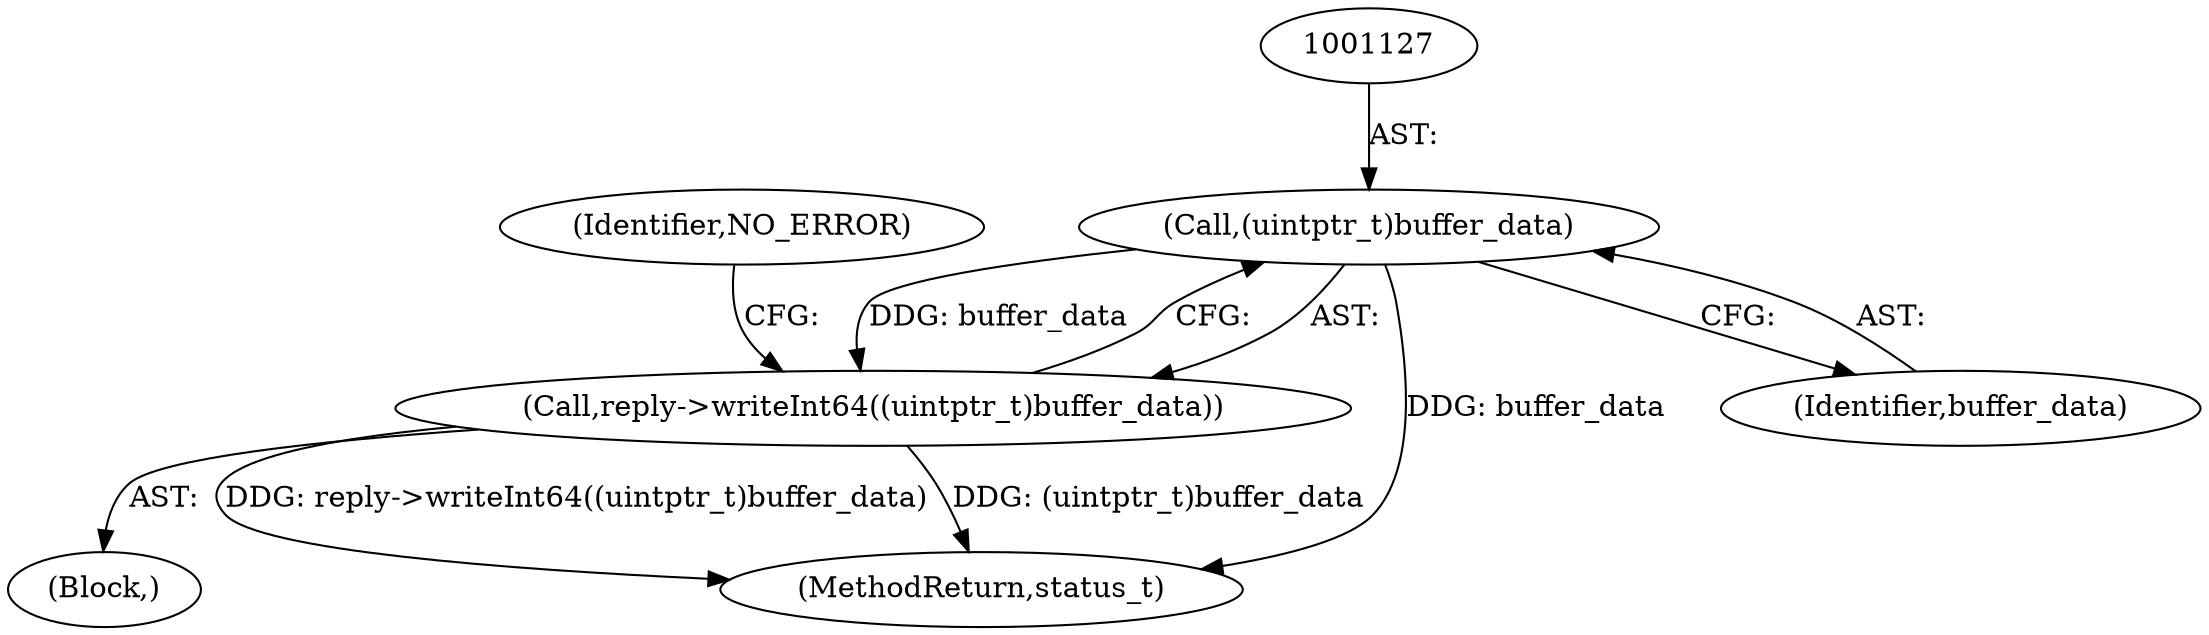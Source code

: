 digraph "0_Android_0bb5ced60304da7f61478ffd359e7ba65d72f181@pointer" {
"1001126" [label="(Call,(uintptr_t)buffer_data)"];
"1001125" [label="(Call,reply->writeInt64((uintptr_t)buffer_data))"];
"1001126" [label="(Call,(uintptr_t)buffer_data)"];
"1001125" [label="(Call,reply->writeInt64((uintptr_t)buffer_data))"];
"1001130" [label="(Identifier,NO_ERROR)"];
"1001337" [label="(MethodReturn,status_t)"];
"1001120" [label="(Block,)"];
"1001128" [label="(Identifier,buffer_data)"];
"1001126" -> "1001125"  [label="AST: "];
"1001126" -> "1001128"  [label="CFG: "];
"1001127" -> "1001126"  [label="AST: "];
"1001128" -> "1001126"  [label="AST: "];
"1001125" -> "1001126"  [label="CFG: "];
"1001126" -> "1001337"  [label="DDG: buffer_data"];
"1001126" -> "1001125"  [label="DDG: buffer_data"];
"1001125" -> "1001120"  [label="AST: "];
"1001130" -> "1001125"  [label="CFG: "];
"1001125" -> "1001337"  [label="DDG: (uintptr_t)buffer_data"];
"1001125" -> "1001337"  [label="DDG: reply->writeInt64((uintptr_t)buffer_data)"];
}
